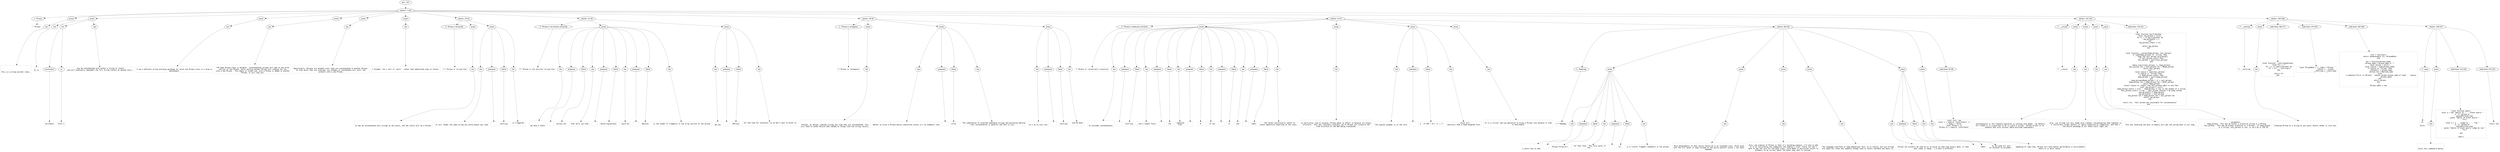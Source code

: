 digraph lpegNode {

node [fontname=Helvetica]
edge [style=dashed]

doc_0 [label="doc - 257"]


doc_0 -> { section_1}
{rank=same; section_1}

section_1 [label="section: 1-163"]


// END RANK doc_0

section_1 -> { header_2 prose_3 prose_4 prose_5 prose_6 prose_7 prose_8 section_9 section_10 section_11 section_12 section_13 section_14}
{rank=same; header_2 prose_3 prose_4 prose_5 prose_6 prose_7 prose_8 section_9 section_10 section_11 section_12 section_13 section_14}

header_2 [label="1 : Phrase"]

prose_3 [label="prose"]

prose_4 [label="prose"]

prose_5 [label="prose"]

prose_6 [label="prose"]

prose_7 [label="prose"]

prose_8 [label="prose"]

section_9 [label="section: 24-30"]

section_10 [label="section: 31-38"]

section_11 [label="section: 39-50"]

section_12 [label="section: 51-67"]

section_13 [label="section: 101-163"]

section_14 [label="section: 164-208"]


// END RANK section_1

header_2 -> leaf_15
leaf_15  [color=Gray,shape=rectangle,fontname=Inconsolata,label="* Phrase"]
// END RANK header_2

prose_3 -> { raw_16}
{rank=same; raw_16}

raw_16 [label="raw"]


// END RANK prose_3

raw_16 -> leaf_17
leaf_17  [color=Gray,shape=rectangle,fontname=Inconsolata,label="


This is a string builder class.
"]
// END RANK raw_16

prose_4 -> { raw_18 link_19 raw_20}
{rank=same; raw_18 link_19 raw_20}

raw_18 [label="raw"]

link_19 [label="link"]

raw_20 [label="raw"]


// END RANK prose_4

raw_18 -> leaf_21
leaf_21  [color=Gray,shape=rectangle,fontname=Inconsolata,label="
It is "]
// END RANK raw_18

link_19 -> { anchortext_22 url_23}
{rank=same; anchortext_22 url_23}

anchortext_22 [label="anchortext"]

url_23 [label="url"]


// END RANK link_19

anchortext_22 -> leaf_24
leaf_24  [color=Gray,shape=rectangle,fontname=Inconsolata,label="heritable"]
// END RANK anchortext_22

url_23 -> leaf_25
leaf_25  [color=Gray,shape=rectangle,fontname=Inconsolata,label="httk://"]
// END RANK url_23

raw_20 -> leaf_26
leaf_26  [color=Gray,shape=rectangle,fontname=Inconsolata,label=", may be concatenated with either a string or itself,
and will eventually implement the full string library as method calls.
"]
// END RANK raw_20

prose_5 -> { raw_27}
{rank=same; raw_27}

raw_27 [label="raw"]


// END RANK prose_5

raw_27 -> leaf_28
leaf_28  [color=Gray,shape=rectangle,fontname=Inconsolata,label="
I use a definite string building paradigm for which the Phrase class is a drop-in
replacement.
"]
// END RANK raw_27

prose_6 -> { raw_29}
{rank=same; raw_29}

raw_29 [label="raw"]


// END RANK prose_6

raw_29 -> leaf_30
leaf_30  [color=Gray,shape=rectangle,fontname=Inconsolata,label="
The base Phrase class is mutable.  Concatenating strings will add to the array
portion of the Phrase, while catting another Phrase will combine the two
into a new Phrase.  This means in normal use, once a Phrase is added to another
Phrase, it will stay put.
"]
// END RANK raw_29

prose_7 -> { raw_31}
{rank=same; raw_31}

raw_31 [label="raw"]


// END RANK prose_7

raw_31 -> leaf_32
leaf_32  [color=Gray,shape=rectangle,fontname=Inconsolata,label="
Specifically, Phrases are mutable until they are concatenated to another Phrase.
At that point they are interned, any attempt to concatenate will spill the
contents into a new Phrase.
"]
// END RANK raw_31

prose_8 -> { raw_33}
{rank=same; raw_33}

raw_33 [label="raw"]


// END RANK prose_8

raw_33 -> leaf_34
leaf_34  [color=Gray,shape=rectangle,fontname=Inconsolata,label="
I thought, let's call it 'spill', rather than abbreviate Copy on Concat.

"]
// END RANK raw_33

section_9 -> { header_35 prose_36 prose_37}
{rank=same; header_35 prose_36 prose_37}

header_35 [label="3 : Phrase is string-like"]

prose_36 [label="prose"]

prose_37 [label="prose"]


// END RANK section_9

header_35 -> leaf_38
leaf_38  [color=Gray,shape=rectangle,fontname=Inconsolata,label="*** Phrase is string-like"]
// END RANK header_35

prose_36 -> { raw_39}
{rank=same; raw_39}

raw_39 [label="raw"]


// END RANK prose_36

raw_39 -> leaf_40
leaf_40  [color=Gray,shape=rectangle,fontname=Inconsolata,label="

It may be concatenated with strings at any point, and the result will be a Phrase.
"]
// END RANK raw_39

prose_37 -> { raw_41 prespace_42 literal_43 raw_44}
{rank=same; raw_41 prespace_42 literal_43 raw_44}

raw_41 [label="raw"]

prespace_42 [label="prespace"]

literal_43 [label="literal"]

raw_44 [label="raw"]


// END RANK prose_37

raw_41 -> leaf_45
leaf_45  [color=Gray,shape=rectangle,fontname=Inconsolata,label="
It will render the same string you would expect any time"]
// END RANK raw_41

prespace_42 -> leaf_46
leaf_46  [color=Gray,shape=rectangle,fontname=Inconsolata,label=" "]
// END RANK prespace_42

literal_43 -> leaf_47
leaf_47  [color=Gray,shape=rectangle,fontname=Inconsolata,label="tostring"]
// END RANK literal_43

raw_44 -> leaf_48
leaf_48  [color=Gray,shape=rectangle,fontname=Inconsolata,label=" is triggered.

"]
// END RANK raw_44

section_10 -> { header_49 prose_50 prose_51}
{rank=same; header_49 prose_50 prose_51}

header_49 [label="3 : Phrase is not entirely string-like"]

prose_50 [label="prose"]

prose_51 [label="prose"]


// END RANK section_10

header_49 -> leaf_52
leaf_52  [color=Gray,shape=rectangle,fontname=Inconsolata,label="*** Phrase is not entirely string-like"]
// END RANK header_49

prose_50 -> { raw_53 prespace_54 literal_55 raw_56 prespace_57 literal_58 raw_59 prespace_60 literal_61 raw_62}
{rank=same; raw_53 prespace_54 literal_55 raw_56 prespace_57 literal_58 raw_59 prespace_60 literal_61 raw_62}

raw_53 [label="raw"]

prespace_54 [label="prespace"]

literal_55 [label="literal"]

raw_56 [label="raw"]

prespace_57 [label="prespace"]

literal_58 [label="literal"]

raw_59 [label="raw"]

prespace_60 [label="prespace"]

literal_61 [label="literal"]

raw_62 [label="raw"]


// END RANK prose_50

raw_53 -> leaf_63
leaf_63  [color=Gray,shape=rectangle,fontname=Inconsolata,label="

We have a field"]
// END RANK raw_53

prespace_54 -> leaf_64
leaf_64  [color=Gray,shape=rectangle,fontname=Inconsolata,label=" "]
// END RANK prespace_54

literal_55 -> leaf_65
leaf_65  [color=Gray,shape=rectangle,fontname=Inconsolata,label="phrase.len"]
// END RANK literal_55

raw_56 -> leaf_66
leaf_66  [color=Gray,shape=rectangle,fontname=Inconsolata,label=" that tells you what"]
// END RANK raw_56

prespace_57 -> leaf_67
leaf_67  [color=Gray,shape=rectangle,fontname=Inconsolata,label=" "]
// END RANK prespace_57

literal_58 -> leaf_68
leaf_68  [color=Gray,shape=rectangle,fontname=Inconsolata,label="#tostring(phrase)"]
// END RANK literal_58

raw_59 -> leaf_69
leaf_69  [color=Gray,shape=rectangle,fontname=Inconsolata,label=" would be."]
// END RANK raw_59

prespace_60 -> leaf_70
leaf_70  [color=Gray,shape=rectangle,fontname=Inconsolata,label=""]
// END RANK prespace_60

literal_61 -> leaf_71
leaf_71  [color=Gray,shape=rectangle,fontname=Inconsolata,label="#phrase"]
// END RANK literal_61

raw_62 -> leaf_72
leaf_72  [color=Gray,shape=rectangle,fontname=Inconsolata,label=" is the number of fragments in the array portion of the phrase.
"]
// END RANK raw_62

prose_51 -> { raw_73 prespace_74 literal_75 raw_76}
{rank=same; raw_73 prespace_74 literal_75 raw_76}

raw_73 [label="raw"]

prespace_74 [label="prespace"]

literal_75 [label="literal"]

raw_76 [label="raw"]


// END RANK prose_51

raw_73 -> leaf_77
leaf_77  [color=Gray,shape=rectangle,fontname=Inconsolata,label="
We use"]
// END RANK raw_73

prespace_74 -> leaf_78
leaf_78  [color=Gray,shape=rectangle,fontname=Inconsolata,label=" "]
// END RANK prespace_74

literal_75 -> leaf_79
leaf_79  [color=Gray,shape=rectangle,fontname=Inconsolata,label="#Phrase"]
// END RANK literal_75

raw_76 -> leaf_80
leaf_80  [color=Gray,shape=rectangle,fontname=Inconsolata,label=" all the time for iteration, so we don't want to block it.

"]
// END RANK raw_76

section_11 -> { header_81 prose_82 prose_83 prose_84}
{rank=same; header_81 prose_82 prose_83 prose_84}

header_81 [label="2 : Phrase is contagious"]

prose_82 [label="prose"]

prose_83 [label="prose"]

prose_84 [label="prose"]


// END RANK section_11

header_81 -> leaf_85
leaf_85  [color=Gray,shape=rectangle,fontname=Inconsolata,label="** Phrase is contagious"]
// END RANK header_81

prose_82 -> { raw_86}
{rank=same; raw_86}

raw_86 [label="raw"]


// END RANK prose_82

raw_86 -> leaf_87
leaf_87  [color=Gray,shape=rectangle,fontname=Inconsolata,label="

Phrases, by design, subsume strings any time they are concatenated. This
will tend to cause failure when handed to things like the string library.
"]
// END RANK raw_86

prose_83 -> { raw_88 prespace_89 literal_90 raw_91}
{rank=same; raw_88 prespace_89 literal_90 raw_91}

raw_88 [label="raw"]

prespace_89 [label="prespace"]

literal_90 [label="literal"]

raw_91 [label="raw"]


// END RANK prose_83

raw_88 -> leaf_92
leaf_92  [color=Gray,shape=rectangle,fontname=Inconsolata,label="
Better to write a Phrase-native substitute unless it's an endpoint like"]
// END RANK raw_88

prespace_89 -> leaf_93
leaf_93  [color=Gray,shape=rectangle,fontname=Inconsolata,label=""]
// END RANK prespace_89

literal_90 -> leaf_94
leaf_94  [color=Gray,shape=rectangle,fontname=Inconsolata,label="write"]
// END RANK literal_90

raw_91 -> leaf_95
leaf_95  [color=Gray,shape=rectangle,fontname=Inconsolata,label=".  The combination of interned immutable strings and pervasing tabling
over concatenation is powerful and fast in Lua.
"]
// END RANK raw_91

prose_84 -> { raw_96 prespace_97 literal_98 raw_99}
{rank=same; raw_96 prespace_97 literal_98 raw_99}

raw_96 [label="raw"]

prespace_97 [label="prespace"]

literal_98 [label="literal"]

raw_99 [label="raw"]


// END RANK prose_84

raw_96 -> leaf_100
leaf_100  [color=Gray,shape=rectangle,fontname=Inconsolata,label="
It's ok to just call"]
// END RANK raw_96

prespace_97 -> leaf_101
leaf_101  [color=Gray,shape=rectangle,fontname=Inconsolata,label=" "]
// END RANK prespace_97

literal_98 -> leaf_102
leaf_102  [color=Gray,shape=rectangle,fontname=Inconsolata,label="tostring"]
// END RANK literal_98

raw_99 -> leaf_103
leaf_103  [color=Gray,shape=rectangle,fontname=Inconsolata,label=" and be done.

"]
// END RANK raw_99

section_12 -> { header_104 prose_105 prose_106 prose_107 prose_108 section_109}
{rank=same; header_104 prose_105 prose_106 prose_107 prose_108 section_109}

header_104 [label="2 : Phrase is (relatively) primitive"]

prose_105 [label="prose"]

prose_106 [label="prose"]

prose_107 [label="prose"]

prose_108 [label="prose"]

section_109 [label="section: 68-100"]


// END RANK section_12

header_104 -> leaf_110
leaf_110  [color=Gray,shape=rectangle,fontname=Inconsolata,label="** Phrase is (relatively) primitive"]
// END RANK header_104

prose_105 -> { raw_111 prespace_112 literal_113 raw_114 prespace_115 literal_116 raw_117 prespace_118 literal_119 raw_120 prespace_121 literal_122 raw_123 prespace_124 literal_125 raw_126}
{rank=same; raw_111 prespace_112 literal_113 raw_114 prespace_115 literal_116 raw_117 prespace_118 literal_119 raw_120 prespace_121 literal_122 raw_123 prespace_124 literal_125 raw_126}

raw_111 [label="raw"]

prespace_112 [label="prespace"]

literal_113 [label="literal"]

raw_114 [label="raw"]

prespace_115 [label="prespace"]

literal_116 [label="literal"]

raw_117 [label="raw"]

prespace_118 [label="prespace"]

literal_119 [label="literal"]

raw_120 [label="raw"]

prespace_121 [label="prespace"]

literal_122 [label="literal"]

raw_123 [label="raw"]

prespace_124 [label="prespace"]

literal_125 [label="literal"]

raw_126 [label="raw"]


// END RANK prose_105

raw_111 -> leaf_127
leaf_127  [color=Gray,shape=rectangle,fontname=Inconsolata,label="

It provides concatenation,"]
// END RANK raw_111

prespace_112 -> leaf_128
leaf_128  [color=Gray,shape=rectangle,fontname=Inconsolata,label=" "]
// END RANK prespace_112

literal_113 -> leaf_129
leaf_129  [color=Gray,shape=rectangle,fontname=Inconsolata,label="tostring"]
// END RANK literal_113

raw_114 -> leaf_130
leaf_130  [color=Gray,shape=rectangle,fontname=Inconsolata,label=", and a length field"]
// END RANK raw_114

prespace_115 -> leaf_131
leaf_131  [color=Gray,shape=rectangle,fontname=Inconsolata,label=" "]
// END RANK prespace_115

literal_116 -> leaf_132
leaf_132  [color=Gray,shape=rectangle,fontname=Inconsolata,label="len"]
// END RANK literal_116

raw_117 -> leaf_133
leaf_133  [color=Gray,shape=rectangle,fontname=Inconsolata,label=" separate
from"]
// END RANK raw_117

prespace_118 -> leaf_134
leaf_134  [color=Gray,shape=rectangle,fontname=Inconsolata,label=" "]
// END RANK prespace_118

literal_119 -> leaf_135
leaf_135  [color=Gray,shape=rectangle,fontname=Inconsolata,label="#"]
// END RANK literal_119

raw_120 -> leaf_136
leaf_136  [color=Gray,shape=rectangle,fontname=Inconsolata,label=".  It has"]
// END RANK raw_120

prespace_121 -> leaf_137
leaf_137  [color=Gray,shape=rectangle,fontname=Inconsolata,label=" "]
// END RANK prespace_121

literal_122 -> leaf_138
leaf_138  [color=Gray,shape=rectangle,fontname=Inconsolata,label="it"]
// END RANK literal_122

raw_123 -> leaf_139
leaf_139  [color=Gray,shape=rectangle,fontname=Inconsolata,label=" and"]
// END RANK raw_123

prespace_124 -> leaf_140
leaf_140  [color=Gray,shape=rectangle,fontname=Inconsolata,label=" "]
// END RANK prespace_124

literal_125 -> leaf_141
leaf_141  [color=Gray,shape=rectangle,fontname=Inconsolata,label="idEst"]
// END RANK literal_125

raw_126 -> leaf_142
leaf_142  [color=Gray,shape=rectangle,fontname=Inconsolata,label=", the latter particularly useful to
avoid repetitive importing of the class.
"]
// END RANK raw_126

prose_106 -> { raw_143}
{rank=same; raw_143}

raw_143 [label="raw"]


// END RANK prose_106

raw_143 -> leaf_144
leaf_144  [color=Gray,shape=rectangle,fontname=Inconsolata,label="
In particular, and on purpose, Phrase makes no effort to balance its binary
structure.  This way, sensible, ordinary use of Phrase will preserve the
tree structure of the DAG being transduced.
"]
// END RANK raw_143

prose_107 -> { raw_145 prespace_146 literal_147 raw_148}
{rank=same; raw_145 prespace_146 literal_147 raw_148}

raw_145 [label="raw"]

prespace_146 [label="prespace"]

literal_147 [label="literal"]

raw_148 [label="raw"]


// END RANK prose_107

raw_145 -> leaf_149
leaf_149  [color=Gray,shape=rectangle,fontname=Inconsolata,label="
The typical grammar is of the form"]
// END RANK raw_145

prespace_146 -> leaf_150
leaf_150  [color=Gray,shape=rectangle,fontname=Inconsolata,label=" "]
// END RANK prespace_146

literal_147 -> leaf_151
leaf_151  [color=Gray,shape=rectangle,fontname=Inconsolata,label=" a : b* EOF / Err, b: c c*"]
// END RANK literal_147

raw_148 -> leaf_152
leaf_152  [color=Gray,shape=rectangle,fontname=Inconsolata,label=", which will
naturally take a head-weighted form.
"]
// END RANK raw_148

prose_108 -> { raw_153}
{rank=same; raw_153}

raw_153 [label="raw"]


// END RANK prose_108

raw_153 -> leaf_154
leaf_154  [color=Gray,shape=rectangle,fontname=Inconsolata,label="
It is a trivial log-log operation to bring a Phrase into balance if that
is desireable.

"]
// END RANK raw_153

section_109 -> { header_155 prose_156 prose_157 prose_158 prose_159 prose_160 prose_161 codeblock_162}
{rank=same; header_155 prose_156 prose_157 prose_158 prose_159 prose_160 prose_161 codeblock_162}

header_155 [label="3 : Roadmap"]

prose_156 [label="prose"]

prose_157 [label="prose"]

prose_158 [label="prose"]

prose_159 [label="prose"]

prose_160 [label="prose"]

prose_161 [label="prose"]

codeblock_162 [label="code block 92-98"]


// END RANK section_109

header_155 -> leaf_163
leaf_163  [color=Gray,shape=rectangle,fontname=Inconsolata,label="*** Roadmap"]
// END RANK header_155

prose_156 -> { raw_164 prespace_165 literal_166 raw_167 prespace_168 literal_169 raw_170}
{rank=same; raw_164 prespace_165 literal_166 raw_167 prespace_168 literal_169 raw_170}

raw_164 [label="raw"]

prespace_165 [label="prespace"]

literal_166 [label="literal"]

raw_167 [label="raw"]

prespace_168 [label="prespace"]

literal_169 [label="literal"]

raw_170 [label="raw"]


// END RANK prose_156

raw_164 -> leaf_171
leaf_171  [color=Gray,shape=rectangle,fontname=Inconsolata,label="

I would like to add"]
// END RANK raw_164

prespace_165 -> leaf_172
leaf_172  [color=Gray,shape=rectangle,fontname=Inconsolata,label=" "]
// END RANK prespace_165

literal_166 -> leaf_173
leaf_173  [color=Gray,shape=rectangle,fontname=Inconsolata,label="Phrase:ffind(str)"]
// END RANK literal_166

raw_167 -> leaf_174
leaf_174  [color=Gray,shape=rectangle,fontname=Inconsolata,label=", for fast find.  This only works if
the"]
// END RANK raw_167

prespace_168 -> leaf_175
leaf_175  [color=Gray,shape=rectangle,fontname=Inconsolata,label=" "]
// END RANK prespace_168

literal_169 -> leaf_176
leaf_176  [color=Gray,shape=rectangle,fontname=Inconsolata,label="str"]
// END RANK literal_169

raw_170 -> leaf_177
leaf_177  [color=Gray,shape=rectangle,fontname=Inconsolata,label=" is a literal fragment somewhere in the phrase.
"]
// END RANK raw_170

prose_157 -> { raw_178}
{rank=same; raw_178}

raw_178 [label="raw"]


// END RANK prose_157

raw_178 -> leaf_179
leaf_179  [color=Gray,shape=rectangle,fontname=Inconsolata,label="
More enhancements of that nature should be in an extended class. Think gsub
with the full power of lpeg instead of the quirky pattern syntax I can never
remember.
"]
// END RANK raw_178

prose_158 -> { raw_180}
{rank=same; raw_180}

raw_180 [label="raw"]


// END RANK prose_158

raw_180 -> leaf_181
leaf_181  [color=Gray,shape=rectangle,fontname=Inconsolata,label="
Also, one premise of Phrase is that it's encoding-unaware. I'd like to add
to it by calculating the codepoints and adding a \"ulen\" field, but don't
want to pay the cost for the base class, since Node in particular counts on
grammars to be correct about the bytes they want to consume.
"]
// END RANK raw_180

prose_159 -> { raw_182}
{rank=same; raw_182}

raw_182 [label="raw"]


// END RANK prose_159

raw_182 -> leaf_183
leaf_183  [color=Gray,shape=rectangle,fontname=Inconsolata,label="
The language interface of lpeg emphasises text, as it should, but Lua strings
are eight-bit clean and commonly enough used to intern userdata and query it.
"]
// END RANK raw_182

prose_160 -> { raw_184 prespace_185 literal_186 raw_187}
{rank=same; raw_184 prespace_185 literal_186 raw_187}

raw_184 [label="raw"]

prespace_185 [label="prespace"]

literal_186 [label="literal"]

raw_187 [label="raw"]


// END RANK prose_160

raw_184 -> leaf_188
leaf_188  [color=Gray,shape=rectangle,fontname=Inconsolata,label="
Phrase can actually be used as-is to build up rope-like binary data, if that
ever comes in handy.  I'd want a different"]
// END RANK raw_184

prespace_185 -> leaf_189
leaf_189  [color=Gray,shape=rectangle,fontname=Inconsolata,label=" "]
// END RANK prespace_185

literal_186 -> leaf_190
leaf_190  [color=Gray,shape=rectangle,fontname=Inconsolata,label="idEst"]
// END RANK literal_186

raw_187 -> leaf_191
leaf_191  [color=Gray,shape=rectangle,fontname=Inconsolata,label=" to not puke all over
my terminal by accident.
"]
// END RANK raw_187

prose_161 -> { raw_192}
{rank=same; raw_192}

raw_192 [label="raw"]


// END RANK prose_161

raw_192 -> leaf_193
leaf_193  [color=Gray,shape=rectangle,fontname=Inconsolata,label="
Speaking of rope-like, Phrase will have better performance in environments
where it is more 'bushy'.
"]
// END RANK raw_192

codeblock_162 -> leaf_194
leaf_194  [color=Gray,shape=rectangle,fontname=Inconsolata,label="local init, new
local s = require \"core/status\" ()
s.angry = false
local Phrase = {}
Phrase.it = require \"core/check\""]
// END RANK codeblock_162

section_13 -> { header_195 prose_196 prose_197 prose_198 prose_199 codeblock_200}
{rank=same; header_195 prose_196 prose_197 prose_198 prose_199 codeblock_200}

header_195 [label="2 : __concat"]

prose_196 [label="prose"]

prose_197 [label="prose"]

prose_198 [label="prose"]

prose_199 [label="prose"]

codeblock_200 [label="code block 118-161"]


// END RANK section_13

header_195 -> leaf_201
leaf_201  [color=Gray,shape=rectangle,fontname=Inconsolata,label="** __concat"]
// END RANK header_195

prose_196 -> { raw_202}
{rank=same; raw_202}

raw_202 [label="raw"]


// END RANK prose_196

raw_202 -> leaf_203
leaf_203  [color=Gray,shape=rectangle,fontname=Inconsolata,label="

  Concatenation is the frequent operation in working with Nodes.  By default,
all a Node is in a position to do is yield a string.  Phrase allows us to
enhance that with various table-assisted superpowers.
"]
// END RANK raw_202

prose_197 -> { raw_204}
{rank=same; raw_204}

raw_204 [label="raw"]


// END RANK prose_197

raw_204 -> leaf_205
leaf_205  [color=Gray,shape=rectangle,fontname=Inconsolata,label="
Also, Lua strings are very cheap once created. Concatenating them together in
a recursively larger pattern is really expensive by comparison, and that's
the entire paradigm of all these tools right now.
"]
// END RANK raw_204

prose_198 -> { raw_206}
{rank=same; raw_206}

raw_206 [label="raw"]


// END RANK prose_198

raw_206 -> leaf_207
leaf_207  [color=Gray,shape=rectangle,fontname=Inconsolata,label="
This and retaining the Docs in-memory will get the spring back in our step.
"]
// END RANK raw_206

prose_199 -> { raw_208}
{rank=same; raw_208}

raw_208 [label="raw"]


// END RANK prose_199

raw_208 -> leaf_209
leaf_209  [color=Gray,shape=rectangle,fontname=Inconsolata,label="
- parameters
  -  head_phrase:  This may be either a primitive string or a Phrase.
  -  tail_phrase:  This may be either primitive or a Phrase.  If head_phrase
                   is a string, tail_phrase is not, or we'd be in the VM.
"]
// END RANK raw_208

codeblock_200 -> leaf_210
leaf_210  [color=Gray,shape=rectangle,fontname=Inconsolata,label="local function spill(phrase)
   local new_phrase = init()
   for k, v in pairs(phrase) do
      new_phrase[k] = v
   end
   new_phrase.intern = nil

   return new_phrase
end


local function __concat(head_phrase, tail_phrase)
   if type(head_phrase) == 'string' then
      -- bump the tail phrase accordingly
      if tail_phrase.intern then
         tail_phrase = spill(tail_phrase)
      end

      table.insert(tail_phrase, 1, head_phrase)
      tail_phrase.len = tail_phrase.len + #head_phrase
      return tail_phrase
   end
   local typica = type(tail_phrase)
   if typica == \"string\" then
      if head_phrase.intern then
         head_phrase = spill(head_phrase)
      end
      head_phrase[#head_phrase + 1] = tail_phrase
      head_phrase.len = head_phrase.len + #tail_phrase
      return head_phrase
      elseif typica == \"table\" and tail_phrase.idEst == new then
      local new_phrase = init()
      head_phrase.intern = true -- head_phrase is now in the middle of a string
      tail_phrase.intern = true -- tail_phrase shouldn't be bump-catted
      new_phrase[1] = head_phrase
      new_phrase[2] = tail_phrase
      new_phrase.len = head_phrase.len + tail_phrase.len
      return new_phrase
   end

   return nil, \"tail phrase was unsuitable for concatenation\"
end"]
// END RANK codeblock_200

section_14 -> { header_211 prose_212 codeblock_213 codeblock_214 codeblock_215 section_216}
{rank=same; header_211 prose_212 codeblock_213 codeblock_214 codeblock_215 section_216}

header_211 [label="2 : __tostring"]

prose_212 [label="prose"]

codeblock_213 [label="code block 168-177"]

codeblock_214 [label="code block 179-183"]

codeblock_215 [label="code block 185-206"]

section_216 [label="section: 209-257"]


// END RANK section_14

header_211 -> leaf_217
leaf_217  [color=Gray,shape=rectangle,fontname=Inconsolata,label="** __tostring"]
// END RANK header_211

prose_212 -> { raw_218}
{rank=same; raw_218}

raw_218 [label="raw"]


// END RANK prose_212

raw_218 -> leaf_219
leaf_219  [color=Gray,shape=rectangle,fontname=Inconsolata,label="

Treating Phrase as a string at any point should render it into one.
"]
// END RANK raw_218

codeblock_213 -> leaf_220
leaf_220  [color=Gray,shape=rectangle,fontname=Inconsolata,label="local function __tostring(phrase)
  local str = \"\"
  for i,v in ipairs(phrase) do
    str = str .. tostring(v)
  end

  return str
end"]
// END RANK codeblock_213

codeblock_214 -> leaf_221
leaf_221  [color=Gray,shape=rectangle,fontname=Inconsolata,label="local PhraseMeta = {__index = Phrase,
                  __concat = __concat,
                  __tostring = __tostring}"]
// END RANK codeblock_214

codeblock_215 -> leaf_222
leaf_222  [color=Gray,shape=rectangle,fontname=Inconsolata,label="
init = function()
   return setmetatable ({}, PhraseMeta)
end

new = function(phrase_seed)
   phrase_seed = phrase_seed or \"\"
   local phrase = init()
   local typica = type(phrase_seed)
   if typica == \"string\" then
      phrase[1] = phrase_seed
      phrase.len = #phrase_seed
   else
      s:complain(\"Error in Phrase\", \"cannot accept phrase seed of type\" .. typica,
                 phrase_seed)
   end
   return phrase
end

Phrase.idEst = new"]
// END RANK codeblock_215

section_216 -> { header_223 prose_224 codeblock_225 codeblock_226}
{rank=same; header_223 prose_224 codeblock_225 codeblock_226}

header_223 [label="3 : spec"]

prose_224 [label="prose"]

codeblock_225 [label="code block 213-230"]

codeblock_226 [label="code block 233-235"]


// END RANK section_216

header_223 -> leaf_227
leaf_227  [color=Gray,shape=rectangle,fontname=Inconsolata,label="ec

Stick"]
// END RANK header_223

prose_224 -> { raw_228}
{rank=same; raw_228}

raw_228 [label="raw"]


// END RANK prose_224

raw_228 -> leaf_229
leaf_229  [color=Gray,shape=rectangle,fontname=Inconsolata,label="

Stick this somewhere better
"]
// END RANK raw_228

codeblock_225 -> leaf_230
leaf_230  [color=Gray,shape=rectangle,fontname=Inconsolata,label="local function spec()
   local a = new \"Sphinx of \" .. \"black quartz \"
   a: it \"phrase-a\"
      : passedTo(tostring)
      : gives \"Sphinx of black quartz \"
      : fin()

   local b = a .. \"judge my \" .. \"vow.\"
   b: it \"phrase-b\"
      : passedTo(tostring)
      : gives \"Sphinx of black quartz judge my vow.\"
      : fin()

end

spec()"]
// END RANK codeblock_225

codeblock_226 -> leaf_231
leaf_231  [color=Gray,shape=rectangle,fontname=Inconsolata,label="return new"]
// END RANK codeblock_226


}
